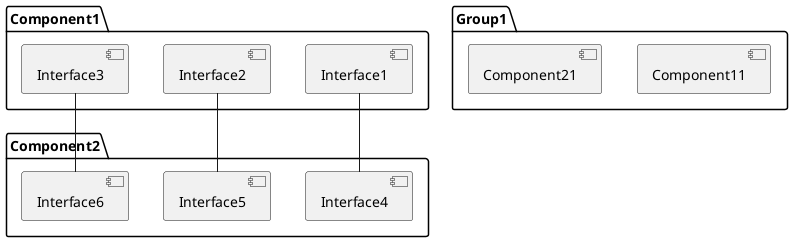 @startuml
package "Component1" {
    [Interface1]
    [Interface2]
    [Interface3]
}

package "Component2" {
    [Interface4]
    [Interface5]
    [Interface6]
}

package "Group1" {
    [Component11]
    [Component21]
}

Interface1 -- Interface4
Interface2 -- Interface5
Interface3 -- Interface6

@enduml